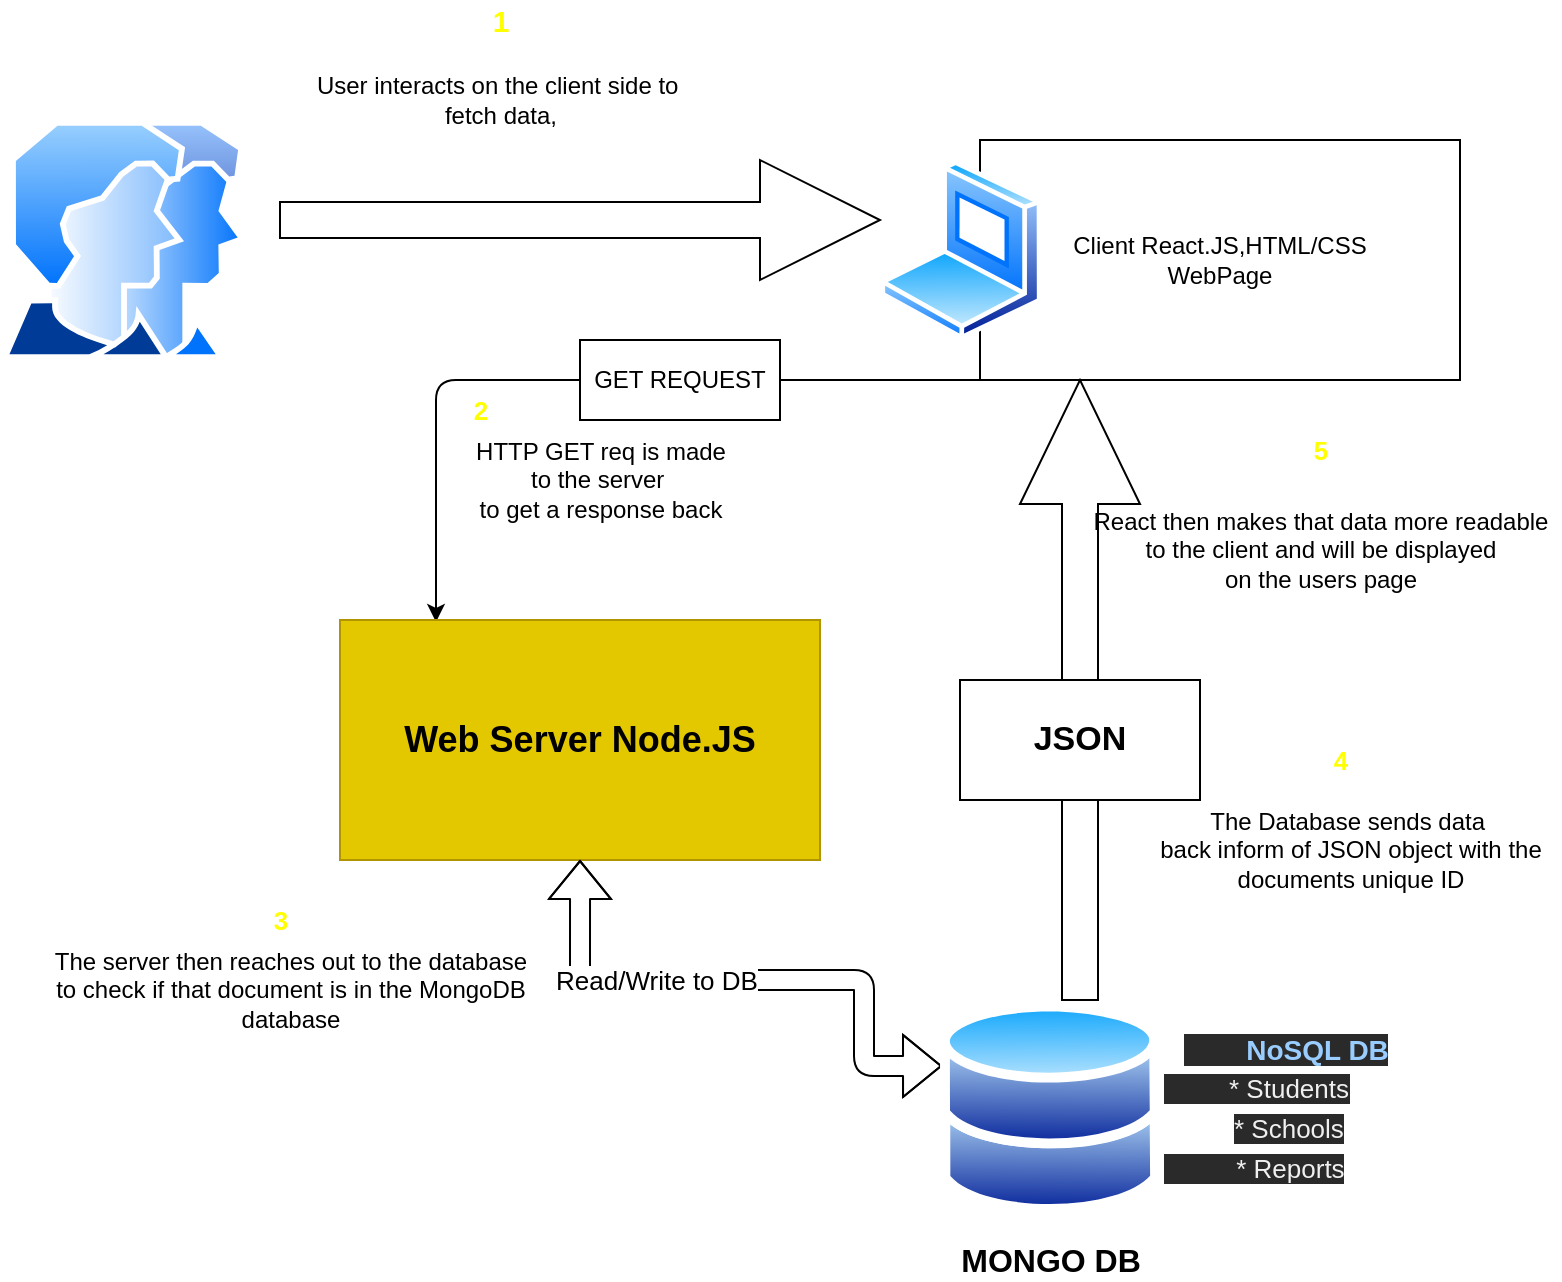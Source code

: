 <mxfile>
    <diagram id="qBLD5mNphRigY3g0cIpR" name="Page-1">
        <mxGraphModel dx="1098" dy="790" grid="1" gridSize="10" guides="1" tooltips="1" connect="1" arrows="1" fold="1" page="1" pageScale="1" pageWidth="850" pageHeight="1100" math="0" shadow="0">
            <root>
                <mxCell id="0"/>
                <mxCell id="1" parent="0"/>
                <mxCell id="23" value="" style="edgeStyle=segmentEdgeStyle;endArrow=classic;html=1;entryX=0.2;entryY=0.008;entryDx=0;entryDy=0;exitX=0;exitY=1;exitDx=0;exitDy=0;entryPerimeter=0;" edge="1" parent="1" source="4" target="6">
                    <mxGeometry width="50" height="50" relative="1" as="geometry">
                        <mxPoint x="400" y="190" as="sourcePoint"/>
                        <mxPoint x="290" y="240" as="targetPoint"/>
                        <Array as="points">
                            <mxPoint x="288" y="240"/>
                        </Array>
                    </mxGeometry>
                </mxCell>
                <mxCell id="2" value="" style="aspect=fixed;perimeter=ellipsePerimeter;html=1;align=center;shadow=0;dashed=0;spacingTop=3;image;image=img/lib/active_directory/user_accounts.svg;" vertex="1" parent="1">
                    <mxGeometry x="70" y="110" width="123.71" height="120" as="geometry"/>
                </mxCell>
                <mxCell id="4" value="&lt;span&gt;Client React.JS,HTML/CSS&lt;br&gt;&lt;/span&gt;WebPage" style="whiteSpace=wrap;html=1;" vertex="1" parent="1">
                    <mxGeometry x="560" y="120" width="240" height="120" as="geometry"/>
                </mxCell>
                <mxCell id="5" value="" style="aspect=fixed;perimeter=ellipsePerimeter;html=1;align=center;shadow=0;dashed=0;spacingTop=3;image;image=img/lib/active_directory/laptop_client.svg;" vertex="1" parent="1">
                    <mxGeometry x="510" y="130" width="81" height="90" as="geometry"/>
                </mxCell>
                <mxCell id="6" value="&lt;b&gt;&lt;font style=&quot;font-size: 18px&quot;&gt;Web Server Node.JS&lt;/font&gt;&lt;/b&gt;" style="whiteSpace=wrap;html=1;fillColor=#e3c800;strokeColor=#B09500;fontColor=#000000;" vertex="1" parent="1">
                    <mxGeometry x="240" y="360" width="240" height="120" as="geometry"/>
                </mxCell>
                <mxCell id="7" value="" style="edgeStyle=segmentEdgeStyle;endArrow=classic;html=1;fontSize=13;exitX=0.343;exitY=1;exitDx=0;exitDy=0;exitPerimeter=0;entryX=-0.009;entryY=0.677;entryDx=0;entryDy=0;entryPerimeter=0;shape=flexArrow;startArrow=block;" edge="1" parent="1">
                    <mxGeometry width="50" height="50" relative="1" as="geometry">
                        <mxPoint x="360.02" y="480" as="sourcePoint"/>
                        <mxPoint x="541.01" y="582.981" as="targetPoint"/>
                        <Array as="points">
                            <mxPoint x="360" y="540"/>
                            <mxPoint x="502" y="540"/>
                            <mxPoint x="502" y="583"/>
                        </Array>
                    </mxGeometry>
                </mxCell>
                <mxCell id="8" value="Read/Write to DB" style="edgeLabel;html=1;align=center;verticalAlign=middle;resizable=0;points=[];fontSize=13;" vertex="1" connectable="0" parent="7">
                    <mxGeometry x="-0.31" relative="1" as="geometry">
                        <mxPoint as="offset"/>
                    </mxGeometry>
                </mxCell>
                <mxCell id="11" value="" style="aspect=fixed;perimeter=ellipsePerimeter;html=1;align=center;shadow=0;dashed=0;spacingTop=3;image;image=img/lib/active_directory/databases.svg;sketch=0;fontSize=13;" vertex="1" parent="1">
                    <mxGeometry x="540" y="550" width="110" height="107.8" as="geometry"/>
                </mxCell>
                <mxCell id="12" value="&lt;b style=&quot;color: rgb(240, 240, 240); font-family: helvetica; font-size: 14px; font-style: normal; letter-spacing: normal; text-align: center; text-indent: 0px; text-transform: none; word-spacing: 0px; background-color: rgb(42, 42, 42);&quot;&gt;&lt;font color=&quot;#99ccff&quot;&gt;&amp;nbsp; &amp;nbsp; &amp;nbsp; &amp;nbsp; NoSQL DB&lt;/font&gt;&lt;/b&gt;" style="text;whiteSpace=wrap;html=1;" vertex="1" parent="1">
                    <mxGeometry x="660" y="560" width="130" height="30" as="geometry"/>
                </mxCell>
                <mxCell id="13" value="&lt;span style=&quot;color: rgb(240, 240, 240); font-family: helvetica; font-size: 13px; font-style: normal; font-weight: 400; letter-spacing: normal; text-align: center; text-indent: 0px; text-transform: none; word-spacing: 0px; background-color: rgb(42, 42, 42); display: inline; float: none;&quot;&gt;&amp;nbsp; &amp;nbsp; &amp;nbsp; &amp;nbsp; &amp;nbsp;* Students&lt;/span&gt;" style="text;whiteSpace=wrap;html=1;" vertex="1" parent="1">
                    <mxGeometry x="650" y="580" width="120" height="30" as="geometry"/>
                </mxCell>
                <mxCell id="14" value="&lt;span style=&quot;color: rgb(240, 240, 240); font-family: helvetica; font-size: 13px; font-style: normal; font-weight: 400; letter-spacing: normal; text-align: center; text-indent: 0px; text-transform: none; word-spacing: 0px; background-color: rgb(42, 42, 42); display: inline; float: none;&quot;&gt;* Schools&lt;/span&gt;" style="text;whiteSpace=wrap;html=1;" vertex="1" parent="1">
                    <mxGeometry x="685" y="600" width="80" height="30" as="geometry"/>
                </mxCell>
                <mxCell id="15" value="&lt;span style=&quot;color: rgb(240, 240, 240); font-family: helvetica; font-size: 13px; font-style: normal; font-weight: 400; letter-spacing: normal; text-align: center; text-indent: 0px; text-transform: none; word-spacing: 0px; background-color: rgb(42, 42, 42); display: inline; float: none;&quot;&gt;&amp;nbsp; &amp;nbsp; &amp;nbsp; &amp;nbsp; &amp;nbsp; * Reports&lt;/span&gt;" style="text;whiteSpace=wrap;html=1;" vertex="1" parent="1">
                    <mxGeometry x="650" y="620" width="120" height="30" as="geometry"/>
                </mxCell>
                <mxCell id="18" value="" style="shape=singleArrow;direction=north;whiteSpace=wrap;html=1;strokeWidth=1;" vertex="1" parent="1">
                    <mxGeometry x="580" y="240" width="60" height="310" as="geometry"/>
                </mxCell>
                <mxCell id="19" value="&lt;b&gt;&lt;font style=&quot;font-size: 17px&quot;&gt;JSON&lt;/font&gt;&lt;/b&gt;" style="whiteSpace=wrap;html=1;" vertex="1" parent="1">
                    <mxGeometry x="550" y="390" width="120" height="60" as="geometry"/>
                </mxCell>
                <mxCell id="21" value="GET REQUEST" style="whiteSpace=wrap;html=1;" vertex="1" parent="1">
                    <mxGeometry x="360" y="220" width="100" height="40" as="geometry"/>
                </mxCell>
                <mxCell id="25" value="&lt;font style=&quot;font-size: 16px&quot;&gt;&lt;b&gt;MONGO DB&lt;/b&gt;&lt;/font&gt;" style="text;html=1;align=center;verticalAlign=middle;resizable=0;points=[];autosize=1;strokeColor=none;" vertex="1" parent="1">
                    <mxGeometry x="540" y="670" width="110" height="20" as="geometry"/>
                </mxCell>
                <mxCell id="26" value="" style="shape=singleArrow;whiteSpace=wrap;html=1;fillColor=none;" vertex="1" parent="1">
                    <mxGeometry x="210" y="130" width="300" height="60" as="geometry"/>
                </mxCell>
                <mxCell id="27" value="User interacts on the client side to&amp;nbsp;&lt;br&gt;fetch data," style="text;html=1;align=center;verticalAlign=middle;resizable=0;points=[];autosize=1;strokeColor=none;" vertex="1" parent="1">
                    <mxGeometry x="220" y="85" width="200" height="30" as="geometry"/>
                </mxCell>
                <mxCell id="28" value="&lt;font color=&quot;#ffff00&quot; size=&quot;1&quot;&gt;&lt;b style=&quot;font-size: 15px&quot;&gt;1&lt;/b&gt;&lt;/font&gt;" style="text;html=1;align=center;verticalAlign=middle;resizable=0;points=[];autosize=1;strokeColor=none;strokeWidth=3;" vertex="1" parent="1">
                    <mxGeometry x="310" y="50" width="20" height="20" as="geometry"/>
                </mxCell>
                <mxCell id="30" value="HTTP GET req is made&lt;br&gt;to the server&amp;nbsp;&lt;br&gt;to get a response back" style="text;html=1;align=center;verticalAlign=middle;resizable=0;points=[];autosize=1;strokeColor=none;" vertex="1" parent="1">
                    <mxGeometry x="300" y="265" width="140" height="50" as="geometry"/>
                </mxCell>
                <mxCell id="31" value="&lt;font style=&quot;font-size: 13px&quot; color=&quot;#ffff00&quot;&gt;&lt;b&gt;2&lt;/b&gt;&lt;/font&gt;" style="text;html=1;align=center;verticalAlign=middle;resizable=0;points=[];autosize=1;strokeColor=none;" vertex="1" parent="1">
                    <mxGeometry x="300" y="245" width="20" height="20" as="geometry"/>
                </mxCell>
                <mxCell id="33" value="The server then reaches out to the database&lt;br&gt;to check if that document is in the MongoDB &lt;br&gt;database" style="text;html=1;align=center;verticalAlign=middle;resizable=0;points=[];autosize=1;strokeColor=none;" vertex="1" parent="1">
                    <mxGeometry x="90" y="520" width="250" height="50" as="geometry"/>
                </mxCell>
                <mxCell id="34" value="&lt;b&gt;&lt;font style=&quot;font-size: 13px&quot; color=&quot;#ffff00&quot;&gt;3&lt;/font&gt;&lt;/b&gt;" style="text;html=1;align=center;verticalAlign=middle;resizable=0;points=[];autosize=1;strokeColor=none;" vertex="1" parent="1">
                    <mxGeometry x="200.0" y="500" width="20" height="20" as="geometry"/>
                </mxCell>
                <mxCell id="37" value="The Database sends data&amp;nbsp;&lt;br&gt;back inform of JSON object with the&lt;br&gt;documents unique ID" style="text;html=1;align=center;verticalAlign=middle;resizable=0;points=[];autosize=1;strokeColor=none;" vertex="1" parent="1">
                    <mxGeometry x="640" y="450" width="210" height="50" as="geometry"/>
                </mxCell>
                <mxCell id="38" value="&lt;font style=&quot;font-size: 13px&quot; color=&quot;#ffff00&quot;&gt;&lt;b&gt;4&lt;/b&gt;&lt;/font&gt;" style="text;html=1;align=center;verticalAlign=middle;resizable=0;points=[];autosize=1;strokeColor=none;" vertex="1" parent="1">
                    <mxGeometry x="730" y="420" width="20" height="20" as="geometry"/>
                </mxCell>
                <mxCell id="39" value="React then makes that data more readable&lt;br&gt;to the client and will be displayed &lt;br&gt;on the users page" style="text;html=1;align=center;verticalAlign=middle;resizable=0;points=[];autosize=1;strokeColor=none;" vertex="1" parent="1">
                    <mxGeometry x="610" y="300" width="240" height="50" as="geometry"/>
                </mxCell>
                <mxCell id="40" value="&lt;b&gt;&lt;font style=&quot;font-size: 13px&quot; color=&quot;#ffff00&quot;&gt;5&lt;/font&gt;&lt;/b&gt;" style="text;html=1;align=center;verticalAlign=middle;resizable=0;points=[];autosize=1;strokeColor=none;" vertex="1" parent="1">
                    <mxGeometry x="720" y="265" width="20" height="20" as="geometry"/>
                </mxCell>
            </root>
        </mxGraphModel>
    </diagram>
</mxfile>
